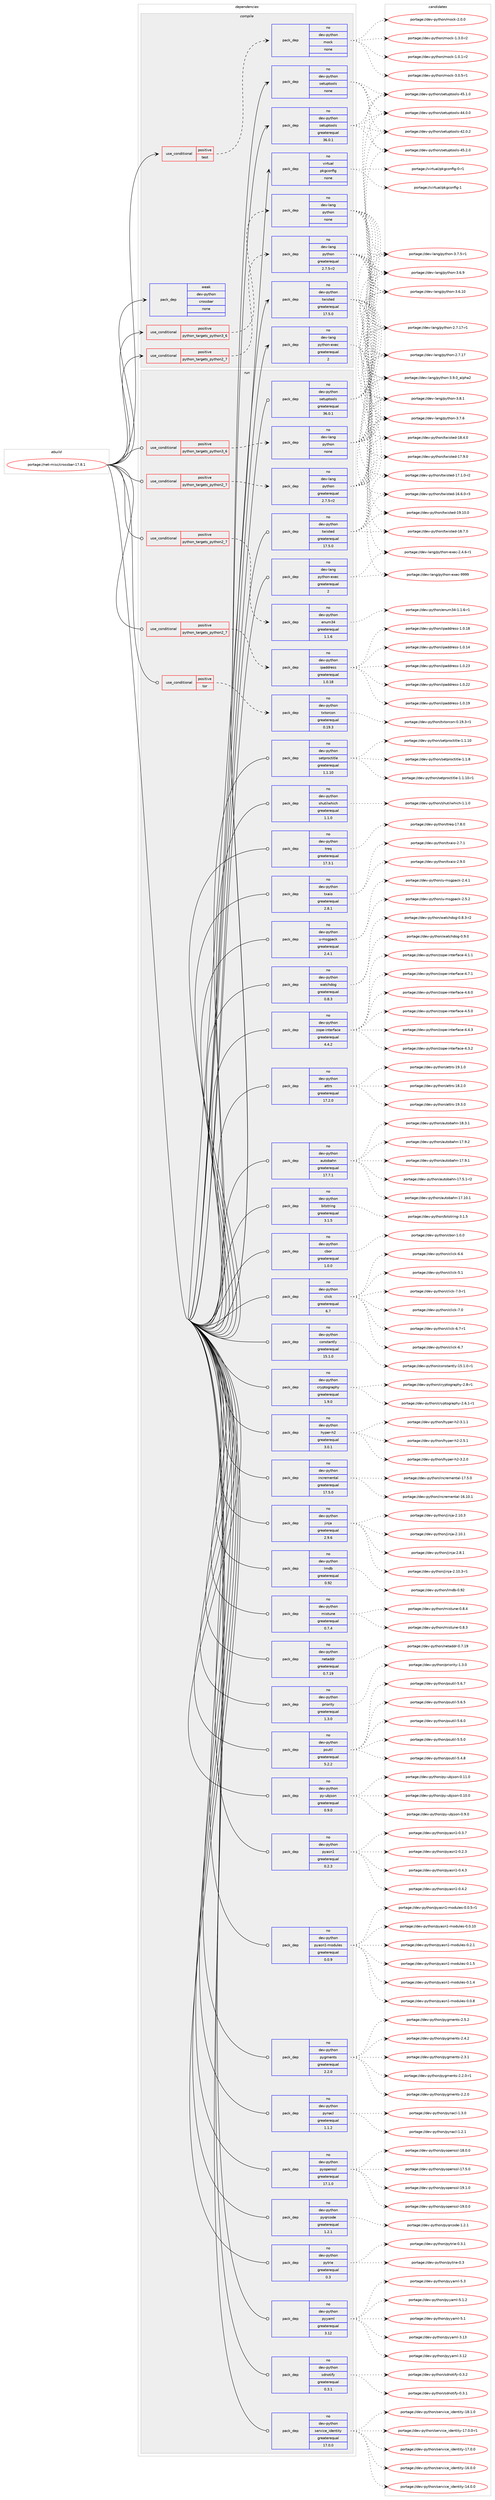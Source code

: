 digraph prolog {

# *************
# Graph options
# *************

newrank=true;
concentrate=true;
compound=true;
graph [rankdir=LR,fontname=Helvetica,fontsize=10,ranksep=1.5];#, ranksep=2.5, nodesep=0.2];
edge  [arrowhead=vee];
node  [fontname=Helvetica,fontsize=10];

# **********
# The ebuild
# **********

subgraph cluster_leftcol {
color=gray;
rank=same;
label=<<i>ebuild</i>>;
id [label="portage://net-misc/crossbar-17.8.1", color=red, width=4, href="../net-misc/crossbar-17.8.1.svg"];
}

# ****************
# The dependencies
# ****************

subgraph cluster_midcol {
color=gray;
label=<<i>dependencies</i>>;
subgraph cluster_compile {
fillcolor="#eeeeee";
style=filled;
label=<<i>compile</i>>;
subgraph cond27410 {
dependency130735 [label=<<TABLE BORDER="0" CELLBORDER="1" CELLSPACING="0" CELLPADDING="4"><TR><TD ROWSPAN="3" CELLPADDING="10">use_conditional</TD></TR><TR><TD>positive</TD></TR><TR><TD>python_targets_python2_7</TD></TR></TABLE>>, shape=none, color=red];
subgraph pack101153 {
dependency130736 [label=<<TABLE BORDER="0" CELLBORDER="1" CELLSPACING="0" CELLPADDING="4" WIDTH="220"><TR><TD ROWSPAN="6" CELLPADDING="30">pack_dep</TD></TR><TR><TD WIDTH="110">no</TD></TR><TR><TD>dev-lang</TD></TR><TR><TD>python</TD></TR><TR><TD>greaterequal</TD></TR><TR><TD>2.7.5-r2</TD></TR></TABLE>>, shape=none, color=blue];
}
dependency130735:e -> dependency130736:w [weight=20,style="dashed",arrowhead="vee"];
}
id:e -> dependency130735:w [weight=20,style="solid",arrowhead="vee"];
subgraph cond27411 {
dependency130737 [label=<<TABLE BORDER="0" CELLBORDER="1" CELLSPACING="0" CELLPADDING="4"><TR><TD ROWSPAN="3" CELLPADDING="10">use_conditional</TD></TR><TR><TD>positive</TD></TR><TR><TD>python_targets_python3_6</TD></TR></TABLE>>, shape=none, color=red];
subgraph pack101154 {
dependency130738 [label=<<TABLE BORDER="0" CELLBORDER="1" CELLSPACING="0" CELLPADDING="4" WIDTH="220"><TR><TD ROWSPAN="6" CELLPADDING="30">pack_dep</TD></TR><TR><TD WIDTH="110">no</TD></TR><TR><TD>dev-lang</TD></TR><TR><TD>python</TD></TR><TR><TD>none</TD></TR><TR><TD></TD></TR></TABLE>>, shape=none, color=blue];
}
dependency130737:e -> dependency130738:w [weight=20,style="dashed",arrowhead="vee"];
}
id:e -> dependency130737:w [weight=20,style="solid",arrowhead="vee"];
subgraph cond27412 {
dependency130739 [label=<<TABLE BORDER="0" CELLBORDER="1" CELLSPACING="0" CELLPADDING="4"><TR><TD ROWSPAN="3" CELLPADDING="10">use_conditional</TD></TR><TR><TD>positive</TD></TR><TR><TD>test</TD></TR></TABLE>>, shape=none, color=red];
subgraph pack101155 {
dependency130740 [label=<<TABLE BORDER="0" CELLBORDER="1" CELLSPACING="0" CELLPADDING="4" WIDTH="220"><TR><TD ROWSPAN="6" CELLPADDING="30">pack_dep</TD></TR><TR><TD WIDTH="110">no</TD></TR><TR><TD>dev-python</TD></TR><TR><TD>mock</TD></TR><TR><TD>none</TD></TR><TR><TD></TD></TR></TABLE>>, shape=none, color=blue];
}
dependency130739:e -> dependency130740:w [weight=20,style="dashed",arrowhead="vee"];
}
id:e -> dependency130739:w [weight=20,style="solid",arrowhead="vee"];
subgraph pack101156 {
dependency130741 [label=<<TABLE BORDER="0" CELLBORDER="1" CELLSPACING="0" CELLPADDING="4" WIDTH="220"><TR><TD ROWSPAN="6" CELLPADDING="30">pack_dep</TD></TR><TR><TD WIDTH="110">no</TD></TR><TR><TD>dev-lang</TD></TR><TR><TD>python-exec</TD></TR><TR><TD>greaterequal</TD></TR><TR><TD>2</TD></TR></TABLE>>, shape=none, color=blue];
}
id:e -> dependency130741:w [weight=20,style="solid",arrowhead="vee"];
subgraph pack101157 {
dependency130742 [label=<<TABLE BORDER="0" CELLBORDER="1" CELLSPACING="0" CELLPADDING="4" WIDTH="220"><TR><TD ROWSPAN="6" CELLPADDING="30">pack_dep</TD></TR><TR><TD WIDTH="110">no</TD></TR><TR><TD>dev-python</TD></TR><TR><TD>setuptools</TD></TR><TR><TD>greaterequal</TD></TR><TR><TD>36.0.1</TD></TR></TABLE>>, shape=none, color=blue];
}
id:e -> dependency130742:w [weight=20,style="solid",arrowhead="vee"];
subgraph pack101158 {
dependency130743 [label=<<TABLE BORDER="0" CELLBORDER="1" CELLSPACING="0" CELLPADDING="4" WIDTH="220"><TR><TD ROWSPAN="6" CELLPADDING="30">pack_dep</TD></TR><TR><TD WIDTH="110">no</TD></TR><TR><TD>dev-python</TD></TR><TR><TD>setuptools</TD></TR><TR><TD>none</TD></TR><TR><TD></TD></TR></TABLE>>, shape=none, color=blue];
}
id:e -> dependency130743:w [weight=20,style="solid",arrowhead="vee"];
subgraph pack101159 {
dependency130744 [label=<<TABLE BORDER="0" CELLBORDER="1" CELLSPACING="0" CELLPADDING="4" WIDTH="220"><TR><TD ROWSPAN="6" CELLPADDING="30">pack_dep</TD></TR><TR><TD WIDTH="110">no</TD></TR><TR><TD>dev-python</TD></TR><TR><TD>twisted</TD></TR><TR><TD>greaterequal</TD></TR><TR><TD>17.5.0</TD></TR></TABLE>>, shape=none, color=blue];
}
id:e -> dependency130744:w [weight=20,style="solid",arrowhead="vee"];
subgraph pack101160 {
dependency130745 [label=<<TABLE BORDER="0" CELLBORDER="1" CELLSPACING="0" CELLPADDING="4" WIDTH="220"><TR><TD ROWSPAN="6" CELLPADDING="30">pack_dep</TD></TR><TR><TD WIDTH="110">no</TD></TR><TR><TD>virtual</TD></TR><TR><TD>pkgconfig</TD></TR><TR><TD>none</TD></TR><TR><TD></TD></TR></TABLE>>, shape=none, color=blue];
}
id:e -> dependency130745:w [weight=20,style="solid",arrowhead="vee"];
subgraph pack101161 {
dependency130746 [label=<<TABLE BORDER="0" CELLBORDER="1" CELLSPACING="0" CELLPADDING="4" WIDTH="220"><TR><TD ROWSPAN="6" CELLPADDING="30">pack_dep</TD></TR><TR><TD WIDTH="110">weak</TD></TR><TR><TD>dev-python</TD></TR><TR><TD>crossbar</TD></TR><TR><TD>none</TD></TR><TR><TD></TD></TR></TABLE>>, shape=none, color=blue];
}
id:e -> dependency130746:w [weight=20,style="solid",arrowhead="vee"];
}
subgraph cluster_compileandrun {
fillcolor="#eeeeee";
style=filled;
label=<<i>compile and run</i>>;
}
subgraph cluster_run {
fillcolor="#eeeeee";
style=filled;
label=<<i>run</i>>;
subgraph cond27413 {
dependency130747 [label=<<TABLE BORDER="0" CELLBORDER="1" CELLSPACING="0" CELLPADDING="4"><TR><TD ROWSPAN="3" CELLPADDING="10">use_conditional</TD></TR><TR><TD>positive</TD></TR><TR><TD>python_targets_python2_7</TD></TR></TABLE>>, shape=none, color=red];
subgraph pack101162 {
dependency130748 [label=<<TABLE BORDER="0" CELLBORDER="1" CELLSPACING="0" CELLPADDING="4" WIDTH="220"><TR><TD ROWSPAN="6" CELLPADDING="30">pack_dep</TD></TR><TR><TD WIDTH="110">no</TD></TR><TR><TD>dev-lang</TD></TR><TR><TD>python</TD></TR><TR><TD>greaterequal</TD></TR><TR><TD>2.7.5-r2</TD></TR></TABLE>>, shape=none, color=blue];
}
dependency130747:e -> dependency130748:w [weight=20,style="dashed",arrowhead="vee"];
}
id:e -> dependency130747:w [weight=20,style="solid",arrowhead="odot"];
subgraph cond27414 {
dependency130749 [label=<<TABLE BORDER="0" CELLBORDER="1" CELLSPACING="0" CELLPADDING="4"><TR><TD ROWSPAN="3" CELLPADDING="10">use_conditional</TD></TR><TR><TD>positive</TD></TR><TR><TD>python_targets_python2_7</TD></TR></TABLE>>, shape=none, color=red];
subgraph pack101163 {
dependency130750 [label=<<TABLE BORDER="0" CELLBORDER="1" CELLSPACING="0" CELLPADDING="4" WIDTH="220"><TR><TD ROWSPAN="6" CELLPADDING="30">pack_dep</TD></TR><TR><TD WIDTH="110">no</TD></TR><TR><TD>dev-python</TD></TR><TR><TD>enum34</TD></TR><TR><TD>greaterequal</TD></TR><TR><TD>1.1.6</TD></TR></TABLE>>, shape=none, color=blue];
}
dependency130749:e -> dependency130750:w [weight=20,style="dashed",arrowhead="vee"];
}
id:e -> dependency130749:w [weight=20,style="solid",arrowhead="odot"];
subgraph cond27415 {
dependency130751 [label=<<TABLE BORDER="0" CELLBORDER="1" CELLSPACING="0" CELLPADDING="4"><TR><TD ROWSPAN="3" CELLPADDING="10">use_conditional</TD></TR><TR><TD>positive</TD></TR><TR><TD>python_targets_python2_7</TD></TR></TABLE>>, shape=none, color=red];
subgraph pack101164 {
dependency130752 [label=<<TABLE BORDER="0" CELLBORDER="1" CELLSPACING="0" CELLPADDING="4" WIDTH="220"><TR><TD ROWSPAN="6" CELLPADDING="30">pack_dep</TD></TR><TR><TD WIDTH="110">no</TD></TR><TR><TD>dev-python</TD></TR><TR><TD>ipaddress</TD></TR><TR><TD>greaterequal</TD></TR><TR><TD>1.0.18</TD></TR></TABLE>>, shape=none, color=blue];
}
dependency130751:e -> dependency130752:w [weight=20,style="dashed",arrowhead="vee"];
}
id:e -> dependency130751:w [weight=20,style="solid",arrowhead="odot"];
subgraph cond27416 {
dependency130753 [label=<<TABLE BORDER="0" CELLBORDER="1" CELLSPACING="0" CELLPADDING="4"><TR><TD ROWSPAN="3" CELLPADDING="10">use_conditional</TD></TR><TR><TD>positive</TD></TR><TR><TD>python_targets_python3_6</TD></TR></TABLE>>, shape=none, color=red];
subgraph pack101165 {
dependency130754 [label=<<TABLE BORDER="0" CELLBORDER="1" CELLSPACING="0" CELLPADDING="4" WIDTH="220"><TR><TD ROWSPAN="6" CELLPADDING="30">pack_dep</TD></TR><TR><TD WIDTH="110">no</TD></TR><TR><TD>dev-lang</TD></TR><TR><TD>python</TD></TR><TR><TD>none</TD></TR><TR><TD></TD></TR></TABLE>>, shape=none, color=blue];
}
dependency130753:e -> dependency130754:w [weight=20,style="dashed",arrowhead="vee"];
}
id:e -> dependency130753:w [weight=20,style="solid",arrowhead="odot"];
subgraph cond27417 {
dependency130755 [label=<<TABLE BORDER="0" CELLBORDER="1" CELLSPACING="0" CELLPADDING="4"><TR><TD ROWSPAN="3" CELLPADDING="10">use_conditional</TD></TR><TR><TD>positive</TD></TR><TR><TD>tor</TD></TR></TABLE>>, shape=none, color=red];
subgraph pack101166 {
dependency130756 [label=<<TABLE BORDER="0" CELLBORDER="1" CELLSPACING="0" CELLPADDING="4" WIDTH="220"><TR><TD ROWSPAN="6" CELLPADDING="30">pack_dep</TD></TR><TR><TD WIDTH="110">no</TD></TR><TR><TD>dev-python</TD></TR><TR><TD>txtorcon</TD></TR><TR><TD>greaterequal</TD></TR><TR><TD>0.19.3</TD></TR></TABLE>>, shape=none, color=blue];
}
dependency130755:e -> dependency130756:w [weight=20,style="dashed",arrowhead="vee"];
}
id:e -> dependency130755:w [weight=20,style="solid",arrowhead="odot"];
subgraph pack101167 {
dependency130757 [label=<<TABLE BORDER="0" CELLBORDER="1" CELLSPACING="0" CELLPADDING="4" WIDTH="220"><TR><TD ROWSPAN="6" CELLPADDING="30">pack_dep</TD></TR><TR><TD WIDTH="110">no</TD></TR><TR><TD>dev-lang</TD></TR><TR><TD>python-exec</TD></TR><TR><TD>greaterequal</TD></TR><TR><TD>2</TD></TR></TABLE>>, shape=none, color=blue];
}
id:e -> dependency130757:w [weight=20,style="solid",arrowhead="odot"];
subgraph pack101168 {
dependency130758 [label=<<TABLE BORDER="0" CELLBORDER="1" CELLSPACING="0" CELLPADDING="4" WIDTH="220"><TR><TD ROWSPAN="6" CELLPADDING="30">pack_dep</TD></TR><TR><TD WIDTH="110">no</TD></TR><TR><TD>dev-python</TD></TR><TR><TD>attrs</TD></TR><TR><TD>greaterequal</TD></TR><TR><TD>17.2.0</TD></TR></TABLE>>, shape=none, color=blue];
}
id:e -> dependency130758:w [weight=20,style="solid",arrowhead="odot"];
subgraph pack101169 {
dependency130759 [label=<<TABLE BORDER="0" CELLBORDER="1" CELLSPACING="0" CELLPADDING="4" WIDTH="220"><TR><TD ROWSPAN="6" CELLPADDING="30">pack_dep</TD></TR><TR><TD WIDTH="110">no</TD></TR><TR><TD>dev-python</TD></TR><TR><TD>autobahn</TD></TR><TR><TD>greaterequal</TD></TR><TR><TD>17.7.1</TD></TR></TABLE>>, shape=none, color=blue];
}
id:e -> dependency130759:w [weight=20,style="solid",arrowhead="odot"];
subgraph pack101170 {
dependency130760 [label=<<TABLE BORDER="0" CELLBORDER="1" CELLSPACING="0" CELLPADDING="4" WIDTH="220"><TR><TD ROWSPAN="6" CELLPADDING="30">pack_dep</TD></TR><TR><TD WIDTH="110">no</TD></TR><TR><TD>dev-python</TD></TR><TR><TD>bitstring</TD></TR><TR><TD>greaterequal</TD></TR><TR><TD>3.1.5</TD></TR></TABLE>>, shape=none, color=blue];
}
id:e -> dependency130760:w [weight=20,style="solid",arrowhead="odot"];
subgraph pack101171 {
dependency130761 [label=<<TABLE BORDER="0" CELLBORDER="1" CELLSPACING="0" CELLPADDING="4" WIDTH="220"><TR><TD ROWSPAN="6" CELLPADDING="30">pack_dep</TD></TR><TR><TD WIDTH="110">no</TD></TR><TR><TD>dev-python</TD></TR><TR><TD>cbor</TD></TR><TR><TD>greaterequal</TD></TR><TR><TD>1.0.0</TD></TR></TABLE>>, shape=none, color=blue];
}
id:e -> dependency130761:w [weight=20,style="solid",arrowhead="odot"];
subgraph pack101172 {
dependency130762 [label=<<TABLE BORDER="0" CELLBORDER="1" CELLSPACING="0" CELLPADDING="4" WIDTH="220"><TR><TD ROWSPAN="6" CELLPADDING="30">pack_dep</TD></TR><TR><TD WIDTH="110">no</TD></TR><TR><TD>dev-python</TD></TR><TR><TD>click</TD></TR><TR><TD>greaterequal</TD></TR><TR><TD>6.7</TD></TR></TABLE>>, shape=none, color=blue];
}
id:e -> dependency130762:w [weight=20,style="solid",arrowhead="odot"];
subgraph pack101173 {
dependency130763 [label=<<TABLE BORDER="0" CELLBORDER="1" CELLSPACING="0" CELLPADDING="4" WIDTH="220"><TR><TD ROWSPAN="6" CELLPADDING="30">pack_dep</TD></TR><TR><TD WIDTH="110">no</TD></TR><TR><TD>dev-python</TD></TR><TR><TD>constantly</TD></TR><TR><TD>greaterequal</TD></TR><TR><TD>15.1.0</TD></TR></TABLE>>, shape=none, color=blue];
}
id:e -> dependency130763:w [weight=20,style="solid",arrowhead="odot"];
subgraph pack101174 {
dependency130764 [label=<<TABLE BORDER="0" CELLBORDER="1" CELLSPACING="0" CELLPADDING="4" WIDTH="220"><TR><TD ROWSPAN="6" CELLPADDING="30">pack_dep</TD></TR><TR><TD WIDTH="110">no</TD></TR><TR><TD>dev-python</TD></TR><TR><TD>cryptography</TD></TR><TR><TD>greaterequal</TD></TR><TR><TD>1.9.0</TD></TR></TABLE>>, shape=none, color=blue];
}
id:e -> dependency130764:w [weight=20,style="solid",arrowhead="odot"];
subgraph pack101175 {
dependency130765 [label=<<TABLE BORDER="0" CELLBORDER="1" CELLSPACING="0" CELLPADDING="4" WIDTH="220"><TR><TD ROWSPAN="6" CELLPADDING="30">pack_dep</TD></TR><TR><TD WIDTH="110">no</TD></TR><TR><TD>dev-python</TD></TR><TR><TD>hyper-h2</TD></TR><TR><TD>greaterequal</TD></TR><TR><TD>3.0.1</TD></TR></TABLE>>, shape=none, color=blue];
}
id:e -> dependency130765:w [weight=20,style="solid",arrowhead="odot"];
subgraph pack101176 {
dependency130766 [label=<<TABLE BORDER="0" CELLBORDER="1" CELLSPACING="0" CELLPADDING="4" WIDTH="220"><TR><TD ROWSPAN="6" CELLPADDING="30">pack_dep</TD></TR><TR><TD WIDTH="110">no</TD></TR><TR><TD>dev-python</TD></TR><TR><TD>incremental</TD></TR><TR><TD>greaterequal</TD></TR><TR><TD>17.5.0</TD></TR></TABLE>>, shape=none, color=blue];
}
id:e -> dependency130766:w [weight=20,style="solid",arrowhead="odot"];
subgraph pack101177 {
dependency130767 [label=<<TABLE BORDER="0" CELLBORDER="1" CELLSPACING="0" CELLPADDING="4" WIDTH="220"><TR><TD ROWSPAN="6" CELLPADDING="30">pack_dep</TD></TR><TR><TD WIDTH="110">no</TD></TR><TR><TD>dev-python</TD></TR><TR><TD>jinja</TD></TR><TR><TD>greaterequal</TD></TR><TR><TD>2.9.6</TD></TR></TABLE>>, shape=none, color=blue];
}
id:e -> dependency130767:w [weight=20,style="solid",arrowhead="odot"];
subgraph pack101178 {
dependency130768 [label=<<TABLE BORDER="0" CELLBORDER="1" CELLSPACING="0" CELLPADDING="4" WIDTH="220"><TR><TD ROWSPAN="6" CELLPADDING="30">pack_dep</TD></TR><TR><TD WIDTH="110">no</TD></TR><TR><TD>dev-python</TD></TR><TR><TD>lmdb</TD></TR><TR><TD>greaterequal</TD></TR><TR><TD>0.92</TD></TR></TABLE>>, shape=none, color=blue];
}
id:e -> dependency130768:w [weight=20,style="solid",arrowhead="odot"];
subgraph pack101179 {
dependency130769 [label=<<TABLE BORDER="0" CELLBORDER="1" CELLSPACING="0" CELLPADDING="4" WIDTH="220"><TR><TD ROWSPAN="6" CELLPADDING="30">pack_dep</TD></TR><TR><TD WIDTH="110">no</TD></TR><TR><TD>dev-python</TD></TR><TR><TD>mistune</TD></TR><TR><TD>greaterequal</TD></TR><TR><TD>0.7.4</TD></TR></TABLE>>, shape=none, color=blue];
}
id:e -> dependency130769:w [weight=20,style="solid",arrowhead="odot"];
subgraph pack101180 {
dependency130770 [label=<<TABLE BORDER="0" CELLBORDER="1" CELLSPACING="0" CELLPADDING="4" WIDTH="220"><TR><TD ROWSPAN="6" CELLPADDING="30">pack_dep</TD></TR><TR><TD WIDTH="110">no</TD></TR><TR><TD>dev-python</TD></TR><TR><TD>netaddr</TD></TR><TR><TD>greaterequal</TD></TR><TR><TD>0.7.19</TD></TR></TABLE>>, shape=none, color=blue];
}
id:e -> dependency130770:w [weight=20,style="solid",arrowhead="odot"];
subgraph pack101181 {
dependency130771 [label=<<TABLE BORDER="0" CELLBORDER="1" CELLSPACING="0" CELLPADDING="4" WIDTH="220"><TR><TD ROWSPAN="6" CELLPADDING="30">pack_dep</TD></TR><TR><TD WIDTH="110">no</TD></TR><TR><TD>dev-python</TD></TR><TR><TD>priority</TD></TR><TR><TD>greaterequal</TD></TR><TR><TD>1.3.0</TD></TR></TABLE>>, shape=none, color=blue];
}
id:e -> dependency130771:w [weight=20,style="solid",arrowhead="odot"];
subgraph pack101182 {
dependency130772 [label=<<TABLE BORDER="0" CELLBORDER="1" CELLSPACING="0" CELLPADDING="4" WIDTH="220"><TR><TD ROWSPAN="6" CELLPADDING="30">pack_dep</TD></TR><TR><TD WIDTH="110">no</TD></TR><TR><TD>dev-python</TD></TR><TR><TD>psutil</TD></TR><TR><TD>greaterequal</TD></TR><TR><TD>5.2.2</TD></TR></TABLE>>, shape=none, color=blue];
}
id:e -> dependency130772:w [weight=20,style="solid",arrowhead="odot"];
subgraph pack101183 {
dependency130773 [label=<<TABLE BORDER="0" CELLBORDER="1" CELLSPACING="0" CELLPADDING="4" WIDTH="220"><TR><TD ROWSPAN="6" CELLPADDING="30">pack_dep</TD></TR><TR><TD WIDTH="110">no</TD></TR><TR><TD>dev-python</TD></TR><TR><TD>py-ubjson</TD></TR><TR><TD>greaterequal</TD></TR><TR><TD>0.9.0</TD></TR></TABLE>>, shape=none, color=blue];
}
id:e -> dependency130773:w [weight=20,style="solid",arrowhead="odot"];
subgraph pack101184 {
dependency130774 [label=<<TABLE BORDER="0" CELLBORDER="1" CELLSPACING="0" CELLPADDING="4" WIDTH="220"><TR><TD ROWSPAN="6" CELLPADDING="30">pack_dep</TD></TR><TR><TD WIDTH="110">no</TD></TR><TR><TD>dev-python</TD></TR><TR><TD>pyasn1</TD></TR><TR><TD>greaterequal</TD></TR><TR><TD>0.2.3</TD></TR></TABLE>>, shape=none, color=blue];
}
id:e -> dependency130774:w [weight=20,style="solid",arrowhead="odot"];
subgraph pack101185 {
dependency130775 [label=<<TABLE BORDER="0" CELLBORDER="1" CELLSPACING="0" CELLPADDING="4" WIDTH="220"><TR><TD ROWSPAN="6" CELLPADDING="30">pack_dep</TD></TR><TR><TD WIDTH="110">no</TD></TR><TR><TD>dev-python</TD></TR><TR><TD>pyasn1-modules</TD></TR><TR><TD>greaterequal</TD></TR><TR><TD>0.0.9</TD></TR></TABLE>>, shape=none, color=blue];
}
id:e -> dependency130775:w [weight=20,style="solid",arrowhead="odot"];
subgraph pack101186 {
dependency130776 [label=<<TABLE BORDER="0" CELLBORDER="1" CELLSPACING="0" CELLPADDING="4" WIDTH="220"><TR><TD ROWSPAN="6" CELLPADDING="30">pack_dep</TD></TR><TR><TD WIDTH="110">no</TD></TR><TR><TD>dev-python</TD></TR><TR><TD>pygments</TD></TR><TR><TD>greaterequal</TD></TR><TR><TD>2.2.0</TD></TR></TABLE>>, shape=none, color=blue];
}
id:e -> dependency130776:w [weight=20,style="solid",arrowhead="odot"];
subgraph pack101187 {
dependency130777 [label=<<TABLE BORDER="0" CELLBORDER="1" CELLSPACING="0" CELLPADDING="4" WIDTH="220"><TR><TD ROWSPAN="6" CELLPADDING="30">pack_dep</TD></TR><TR><TD WIDTH="110">no</TD></TR><TR><TD>dev-python</TD></TR><TR><TD>pynacl</TD></TR><TR><TD>greaterequal</TD></TR><TR><TD>1.1.2</TD></TR></TABLE>>, shape=none, color=blue];
}
id:e -> dependency130777:w [weight=20,style="solid",arrowhead="odot"];
subgraph pack101188 {
dependency130778 [label=<<TABLE BORDER="0" CELLBORDER="1" CELLSPACING="0" CELLPADDING="4" WIDTH="220"><TR><TD ROWSPAN="6" CELLPADDING="30">pack_dep</TD></TR><TR><TD WIDTH="110">no</TD></TR><TR><TD>dev-python</TD></TR><TR><TD>pyopenssl</TD></TR><TR><TD>greaterequal</TD></TR><TR><TD>17.1.0</TD></TR></TABLE>>, shape=none, color=blue];
}
id:e -> dependency130778:w [weight=20,style="solid",arrowhead="odot"];
subgraph pack101189 {
dependency130779 [label=<<TABLE BORDER="0" CELLBORDER="1" CELLSPACING="0" CELLPADDING="4" WIDTH="220"><TR><TD ROWSPAN="6" CELLPADDING="30">pack_dep</TD></TR><TR><TD WIDTH="110">no</TD></TR><TR><TD>dev-python</TD></TR><TR><TD>pyqrcode</TD></TR><TR><TD>greaterequal</TD></TR><TR><TD>1.2.1</TD></TR></TABLE>>, shape=none, color=blue];
}
id:e -> dependency130779:w [weight=20,style="solid",arrowhead="odot"];
subgraph pack101190 {
dependency130780 [label=<<TABLE BORDER="0" CELLBORDER="1" CELLSPACING="0" CELLPADDING="4" WIDTH="220"><TR><TD ROWSPAN="6" CELLPADDING="30">pack_dep</TD></TR><TR><TD WIDTH="110">no</TD></TR><TR><TD>dev-python</TD></TR><TR><TD>pytrie</TD></TR><TR><TD>greaterequal</TD></TR><TR><TD>0.3</TD></TR></TABLE>>, shape=none, color=blue];
}
id:e -> dependency130780:w [weight=20,style="solid",arrowhead="odot"];
subgraph pack101191 {
dependency130781 [label=<<TABLE BORDER="0" CELLBORDER="1" CELLSPACING="0" CELLPADDING="4" WIDTH="220"><TR><TD ROWSPAN="6" CELLPADDING="30">pack_dep</TD></TR><TR><TD WIDTH="110">no</TD></TR><TR><TD>dev-python</TD></TR><TR><TD>pyyaml</TD></TR><TR><TD>greaterequal</TD></TR><TR><TD>3.12</TD></TR></TABLE>>, shape=none, color=blue];
}
id:e -> dependency130781:w [weight=20,style="solid",arrowhead="odot"];
subgraph pack101192 {
dependency130782 [label=<<TABLE BORDER="0" CELLBORDER="1" CELLSPACING="0" CELLPADDING="4" WIDTH="220"><TR><TD ROWSPAN="6" CELLPADDING="30">pack_dep</TD></TR><TR><TD WIDTH="110">no</TD></TR><TR><TD>dev-python</TD></TR><TR><TD>sdnotify</TD></TR><TR><TD>greaterequal</TD></TR><TR><TD>0.3.1</TD></TR></TABLE>>, shape=none, color=blue];
}
id:e -> dependency130782:w [weight=20,style="solid",arrowhead="odot"];
subgraph pack101193 {
dependency130783 [label=<<TABLE BORDER="0" CELLBORDER="1" CELLSPACING="0" CELLPADDING="4" WIDTH="220"><TR><TD ROWSPAN="6" CELLPADDING="30">pack_dep</TD></TR><TR><TD WIDTH="110">no</TD></TR><TR><TD>dev-python</TD></TR><TR><TD>service_identity</TD></TR><TR><TD>greaterequal</TD></TR><TR><TD>17.0.0</TD></TR></TABLE>>, shape=none, color=blue];
}
id:e -> dependency130783:w [weight=20,style="solid",arrowhead="odot"];
subgraph pack101194 {
dependency130784 [label=<<TABLE BORDER="0" CELLBORDER="1" CELLSPACING="0" CELLPADDING="4" WIDTH="220"><TR><TD ROWSPAN="6" CELLPADDING="30">pack_dep</TD></TR><TR><TD WIDTH="110">no</TD></TR><TR><TD>dev-python</TD></TR><TR><TD>setproctitle</TD></TR><TR><TD>greaterequal</TD></TR><TR><TD>1.1.10</TD></TR></TABLE>>, shape=none, color=blue];
}
id:e -> dependency130784:w [weight=20,style="solid",arrowhead="odot"];
subgraph pack101195 {
dependency130785 [label=<<TABLE BORDER="0" CELLBORDER="1" CELLSPACING="0" CELLPADDING="4" WIDTH="220"><TR><TD ROWSPAN="6" CELLPADDING="30">pack_dep</TD></TR><TR><TD WIDTH="110">no</TD></TR><TR><TD>dev-python</TD></TR><TR><TD>setuptools</TD></TR><TR><TD>greaterequal</TD></TR><TR><TD>36.0.1</TD></TR></TABLE>>, shape=none, color=blue];
}
id:e -> dependency130785:w [weight=20,style="solid",arrowhead="odot"];
subgraph pack101196 {
dependency130786 [label=<<TABLE BORDER="0" CELLBORDER="1" CELLSPACING="0" CELLPADDING="4" WIDTH="220"><TR><TD ROWSPAN="6" CELLPADDING="30">pack_dep</TD></TR><TR><TD WIDTH="110">no</TD></TR><TR><TD>dev-python</TD></TR><TR><TD>shutilwhich</TD></TR><TR><TD>greaterequal</TD></TR><TR><TD>1.1.0</TD></TR></TABLE>>, shape=none, color=blue];
}
id:e -> dependency130786:w [weight=20,style="solid",arrowhead="odot"];
subgraph pack101197 {
dependency130787 [label=<<TABLE BORDER="0" CELLBORDER="1" CELLSPACING="0" CELLPADDING="4" WIDTH="220"><TR><TD ROWSPAN="6" CELLPADDING="30">pack_dep</TD></TR><TR><TD WIDTH="110">no</TD></TR><TR><TD>dev-python</TD></TR><TR><TD>treq</TD></TR><TR><TD>greaterequal</TD></TR><TR><TD>17.3.1</TD></TR></TABLE>>, shape=none, color=blue];
}
id:e -> dependency130787:w [weight=20,style="solid",arrowhead="odot"];
subgraph pack101198 {
dependency130788 [label=<<TABLE BORDER="0" CELLBORDER="1" CELLSPACING="0" CELLPADDING="4" WIDTH="220"><TR><TD ROWSPAN="6" CELLPADDING="30">pack_dep</TD></TR><TR><TD WIDTH="110">no</TD></TR><TR><TD>dev-python</TD></TR><TR><TD>twisted</TD></TR><TR><TD>greaterequal</TD></TR><TR><TD>17.5.0</TD></TR></TABLE>>, shape=none, color=blue];
}
id:e -> dependency130788:w [weight=20,style="solid",arrowhead="odot"];
subgraph pack101199 {
dependency130789 [label=<<TABLE BORDER="0" CELLBORDER="1" CELLSPACING="0" CELLPADDING="4" WIDTH="220"><TR><TD ROWSPAN="6" CELLPADDING="30">pack_dep</TD></TR><TR><TD WIDTH="110">no</TD></TR><TR><TD>dev-python</TD></TR><TR><TD>txaio</TD></TR><TR><TD>greaterequal</TD></TR><TR><TD>2.8.1</TD></TR></TABLE>>, shape=none, color=blue];
}
id:e -> dependency130789:w [weight=20,style="solid",arrowhead="odot"];
subgraph pack101200 {
dependency130790 [label=<<TABLE BORDER="0" CELLBORDER="1" CELLSPACING="0" CELLPADDING="4" WIDTH="220"><TR><TD ROWSPAN="6" CELLPADDING="30">pack_dep</TD></TR><TR><TD WIDTH="110">no</TD></TR><TR><TD>dev-python</TD></TR><TR><TD>u-msgpack</TD></TR><TR><TD>greaterequal</TD></TR><TR><TD>2.4.1</TD></TR></TABLE>>, shape=none, color=blue];
}
id:e -> dependency130790:w [weight=20,style="solid",arrowhead="odot"];
subgraph pack101201 {
dependency130791 [label=<<TABLE BORDER="0" CELLBORDER="1" CELLSPACING="0" CELLPADDING="4" WIDTH="220"><TR><TD ROWSPAN="6" CELLPADDING="30">pack_dep</TD></TR><TR><TD WIDTH="110">no</TD></TR><TR><TD>dev-python</TD></TR><TR><TD>watchdog</TD></TR><TR><TD>greaterequal</TD></TR><TR><TD>0.8.3</TD></TR></TABLE>>, shape=none, color=blue];
}
id:e -> dependency130791:w [weight=20,style="solid",arrowhead="odot"];
subgraph pack101202 {
dependency130792 [label=<<TABLE BORDER="0" CELLBORDER="1" CELLSPACING="0" CELLPADDING="4" WIDTH="220"><TR><TD ROWSPAN="6" CELLPADDING="30">pack_dep</TD></TR><TR><TD WIDTH="110">no</TD></TR><TR><TD>dev-python</TD></TR><TR><TD>zope-interface</TD></TR><TR><TD>greaterequal</TD></TR><TR><TD>4.4.2</TD></TR></TABLE>>, shape=none, color=blue];
}
id:e -> dependency130792:w [weight=20,style="solid",arrowhead="odot"];
}
}

# **************
# The candidates
# **************

subgraph cluster_choices {
rank=same;
color=gray;
label=<<i>candidates</i>>;

subgraph choice101153 {
color=black;
nodesep=1;
choice10010111845108971101034711212111610411111045514657464895971081121049750 [label="portage://dev-lang/python-3.9.0_alpha2", color=red, width=4,href="../dev-lang/python-3.9.0_alpha2.svg"];
choice100101118451089711010347112121116104111110455146564649 [label="portage://dev-lang/python-3.8.1", color=red, width=4,href="../dev-lang/python-3.8.1.svg"];
choice100101118451089711010347112121116104111110455146554654 [label="portage://dev-lang/python-3.7.6", color=red, width=4,href="../dev-lang/python-3.7.6.svg"];
choice1001011184510897110103471121211161041111104551465546534511449 [label="portage://dev-lang/python-3.7.5-r1", color=red, width=4,href="../dev-lang/python-3.7.5-r1.svg"];
choice100101118451089711010347112121116104111110455146544657 [label="portage://dev-lang/python-3.6.9", color=red, width=4,href="../dev-lang/python-3.6.9.svg"];
choice10010111845108971101034711212111610411111045514654464948 [label="portage://dev-lang/python-3.6.10", color=red, width=4,href="../dev-lang/python-3.6.10.svg"];
choice100101118451089711010347112121116104111110455046554649554511449 [label="portage://dev-lang/python-2.7.17-r1", color=red, width=4,href="../dev-lang/python-2.7.17-r1.svg"];
choice10010111845108971101034711212111610411111045504655464955 [label="portage://dev-lang/python-2.7.17", color=red, width=4,href="../dev-lang/python-2.7.17.svg"];
dependency130736:e -> choice10010111845108971101034711212111610411111045514657464895971081121049750:w [style=dotted,weight="100"];
dependency130736:e -> choice100101118451089711010347112121116104111110455146564649:w [style=dotted,weight="100"];
dependency130736:e -> choice100101118451089711010347112121116104111110455146554654:w [style=dotted,weight="100"];
dependency130736:e -> choice1001011184510897110103471121211161041111104551465546534511449:w [style=dotted,weight="100"];
dependency130736:e -> choice100101118451089711010347112121116104111110455146544657:w [style=dotted,weight="100"];
dependency130736:e -> choice10010111845108971101034711212111610411111045514654464948:w [style=dotted,weight="100"];
dependency130736:e -> choice100101118451089711010347112121116104111110455046554649554511449:w [style=dotted,weight="100"];
dependency130736:e -> choice10010111845108971101034711212111610411111045504655464955:w [style=dotted,weight="100"];
}
subgraph choice101154 {
color=black;
nodesep=1;
choice10010111845108971101034711212111610411111045514657464895971081121049750 [label="portage://dev-lang/python-3.9.0_alpha2", color=red, width=4,href="../dev-lang/python-3.9.0_alpha2.svg"];
choice100101118451089711010347112121116104111110455146564649 [label="portage://dev-lang/python-3.8.1", color=red, width=4,href="../dev-lang/python-3.8.1.svg"];
choice100101118451089711010347112121116104111110455146554654 [label="portage://dev-lang/python-3.7.6", color=red, width=4,href="../dev-lang/python-3.7.6.svg"];
choice1001011184510897110103471121211161041111104551465546534511449 [label="portage://dev-lang/python-3.7.5-r1", color=red, width=4,href="../dev-lang/python-3.7.5-r1.svg"];
choice100101118451089711010347112121116104111110455146544657 [label="portage://dev-lang/python-3.6.9", color=red, width=4,href="../dev-lang/python-3.6.9.svg"];
choice10010111845108971101034711212111610411111045514654464948 [label="portage://dev-lang/python-3.6.10", color=red, width=4,href="../dev-lang/python-3.6.10.svg"];
choice100101118451089711010347112121116104111110455046554649554511449 [label="portage://dev-lang/python-2.7.17-r1", color=red, width=4,href="../dev-lang/python-2.7.17-r1.svg"];
choice10010111845108971101034711212111610411111045504655464955 [label="portage://dev-lang/python-2.7.17", color=red, width=4,href="../dev-lang/python-2.7.17.svg"];
dependency130738:e -> choice10010111845108971101034711212111610411111045514657464895971081121049750:w [style=dotted,weight="100"];
dependency130738:e -> choice100101118451089711010347112121116104111110455146564649:w [style=dotted,weight="100"];
dependency130738:e -> choice100101118451089711010347112121116104111110455146554654:w [style=dotted,weight="100"];
dependency130738:e -> choice1001011184510897110103471121211161041111104551465546534511449:w [style=dotted,weight="100"];
dependency130738:e -> choice100101118451089711010347112121116104111110455146544657:w [style=dotted,weight="100"];
dependency130738:e -> choice10010111845108971101034711212111610411111045514654464948:w [style=dotted,weight="100"];
dependency130738:e -> choice100101118451089711010347112121116104111110455046554649554511449:w [style=dotted,weight="100"];
dependency130738:e -> choice10010111845108971101034711212111610411111045504655464955:w [style=dotted,weight="100"];
}
subgraph choice101155 {
color=black;
nodesep=1;
choice1001011184511212111610411111047109111991074551464846534511449 [label="portage://dev-python/mock-3.0.5-r1", color=red, width=4,href="../dev-python/mock-3.0.5-r1.svg"];
choice100101118451121211161041111104710911199107455046484648 [label="portage://dev-python/mock-2.0.0", color=red, width=4,href="../dev-python/mock-2.0.0.svg"];
choice1001011184511212111610411111047109111991074549465146484511450 [label="portage://dev-python/mock-1.3.0-r2", color=red, width=4,href="../dev-python/mock-1.3.0-r2.svg"];
choice1001011184511212111610411111047109111991074549464846494511450 [label="portage://dev-python/mock-1.0.1-r2", color=red, width=4,href="../dev-python/mock-1.0.1-r2.svg"];
dependency130740:e -> choice1001011184511212111610411111047109111991074551464846534511449:w [style=dotted,weight="100"];
dependency130740:e -> choice100101118451121211161041111104710911199107455046484648:w [style=dotted,weight="100"];
dependency130740:e -> choice1001011184511212111610411111047109111991074549465146484511450:w [style=dotted,weight="100"];
dependency130740:e -> choice1001011184511212111610411111047109111991074549464846494511450:w [style=dotted,weight="100"];
}
subgraph choice101156 {
color=black;
nodesep=1;
choice10010111845108971101034711212111610411111045101120101994557575757 [label="portage://dev-lang/python-exec-9999", color=red, width=4,href="../dev-lang/python-exec-9999.svg"];
choice10010111845108971101034711212111610411111045101120101994550465246544511449 [label="portage://dev-lang/python-exec-2.4.6-r1", color=red, width=4,href="../dev-lang/python-exec-2.4.6-r1.svg"];
dependency130741:e -> choice10010111845108971101034711212111610411111045101120101994557575757:w [style=dotted,weight="100"];
dependency130741:e -> choice10010111845108971101034711212111610411111045101120101994550465246544511449:w [style=dotted,weight="100"];
}
subgraph choice101157 {
color=black;
nodesep=1;
choice100101118451121211161041111104711510111611711211611111110811545525346504648 [label="portage://dev-python/setuptools-45.2.0", color=red, width=4,href="../dev-python/setuptools-45.2.0.svg"];
choice100101118451121211161041111104711510111611711211611111110811545525346494648 [label="portage://dev-python/setuptools-45.1.0", color=red, width=4,href="../dev-python/setuptools-45.1.0.svg"];
choice100101118451121211161041111104711510111611711211611111110811545525246484648 [label="portage://dev-python/setuptools-44.0.0", color=red, width=4,href="../dev-python/setuptools-44.0.0.svg"];
choice100101118451121211161041111104711510111611711211611111110811545525046484650 [label="portage://dev-python/setuptools-42.0.2", color=red, width=4,href="../dev-python/setuptools-42.0.2.svg"];
dependency130742:e -> choice100101118451121211161041111104711510111611711211611111110811545525346504648:w [style=dotted,weight="100"];
dependency130742:e -> choice100101118451121211161041111104711510111611711211611111110811545525346494648:w [style=dotted,weight="100"];
dependency130742:e -> choice100101118451121211161041111104711510111611711211611111110811545525246484648:w [style=dotted,weight="100"];
dependency130742:e -> choice100101118451121211161041111104711510111611711211611111110811545525046484650:w [style=dotted,weight="100"];
}
subgraph choice101158 {
color=black;
nodesep=1;
choice100101118451121211161041111104711510111611711211611111110811545525346504648 [label="portage://dev-python/setuptools-45.2.0", color=red, width=4,href="../dev-python/setuptools-45.2.0.svg"];
choice100101118451121211161041111104711510111611711211611111110811545525346494648 [label="portage://dev-python/setuptools-45.1.0", color=red, width=4,href="../dev-python/setuptools-45.1.0.svg"];
choice100101118451121211161041111104711510111611711211611111110811545525246484648 [label="portage://dev-python/setuptools-44.0.0", color=red, width=4,href="../dev-python/setuptools-44.0.0.svg"];
choice100101118451121211161041111104711510111611711211611111110811545525046484650 [label="portage://dev-python/setuptools-42.0.2", color=red, width=4,href="../dev-python/setuptools-42.0.2.svg"];
dependency130743:e -> choice100101118451121211161041111104711510111611711211611111110811545525346504648:w [style=dotted,weight="100"];
dependency130743:e -> choice100101118451121211161041111104711510111611711211611111110811545525346494648:w [style=dotted,weight="100"];
dependency130743:e -> choice100101118451121211161041111104711510111611711211611111110811545525246484648:w [style=dotted,weight="100"];
dependency130743:e -> choice100101118451121211161041111104711510111611711211611111110811545525046484650:w [style=dotted,weight="100"];
}
subgraph choice101159 {
color=black;
nodesep=1;
choice10010111845112121116104111110471161191051151161011004549574649484648 [label="portage://dev-python/twisted-19.10.0", color=red, width=4,href="../dev-python/twisted-19.10.0.svg"];
choice100101118451121211161041111104711611910511511610110045495646554648 [label="portage://dev-python/twisted-18.7.0", color=red, width=4,href="../dev-python/twisted-18.7.0.svg"];
choice100101118451121211161041111104711611910511511610110045495646524648 [label="portage://dev-python/twisted-18.4.0", color=red, width=4,href="../dev-python/twisted-18.4.0.svg"];
choice100101118451121211161041111104711611910511511610110045495546574648 [label="portage://dev-python/twisted-17.9.0", color=red, width=4,href="../dev-python/twisted-17.9.0.svg"];
choice1001011184511212111610411111047116119105115116101100454955464946484511450 [label="portage://dev-python/twisted-17.1.0-r2", color=red, width=4,href="../dev-python/twisted-17.1.0-r2.svg"];
choice1001011184511212111610411111047116119105115116101100454954465446484511451 [label="portage://dev-python/twisted-16.6.0-r3", color=red, width=4,href="../dev-python/twisted-16.6.0-r3.svg"];
dependency130744:e -> choice10010111845112121116104111110471161191051151161011004549574649484648:w [style=dotted,weight="100"];
dependency130744:e -> choice100101118451121211161041111104711611910511511610110045495646554648:w [style=dotted,weight="100"];
dependency130744:e -> choice100101118451121211161041111104711611910511511610110045495646524648:w [style=dotted,weight="100"];
dependency130744:e -> choice100101118451121211161041111104711611910511511610110045495546574648:w [style=dotted,weight="100"];
dependency130744:e -> choice1001011184511212111610411111047116119105115116101100454955464946484511450:w [style=dotted,weight="100"];
dependency130744:e -> choice1001011184511212111610411111047116119105115116101100454954465446484511451:w [style=dotted,weight="100"];
}
subgraph choice101160 {
color=black;
nodesep=1;
choice1181051141161179710847112107103991111101021051034549 [label="portage://virtual/pkgconfig-1", color=red, width=4,href="../virtual/pkgconfig-1.svg"];
choice11810511411611797108471121071039911111010210510345484511449 [label="portage://virtual/pkgconfig-0-r1", color=red, width=4,href="../virtual/pkgconfig-0-r1.svg"];
dependency130745:e -> choice1181051141161179710847112107103991111101021051034549:w [style=dotted,weight="100"];
dependency130745:e -> choice11810511411611797108471121071039911111010210510345484511449:w [style=dotted,weight="100"];
}
subgraph choice101161 {
color=black;
nodesep=1;
}
subgraph choice101162 {
color=black;
nodesep=1;
choice10010111845108971101034711212111610411111045514657464895971081121049750 [label="portage://dev-lang/python-3.9.0_alpha2", color=red, width=4,href="../dev-lang/python-3.9.0_alpha2.svg"];
choice100101118451089711010347112121116104111110455146564649 [label="portage://dev-lang/python-3.8.1", color=red, width=4,href="../dev-lang/python-3.8.1.svg"];
choice100101118451089711010347112121116104111110455146554654 [label="portage://dev-lang/python-3.7.6", color=red, width=4,href="../dev-lang/python-3.7.6.svg"];
choice1001011184510897110103471121211161041111104551465546534511449 [label="portage://dev-lang/python-3.7.5-r1", color=red, width=4,href="../dev-lang/python-3.7.5-r1.svg"];
choice100101118451089711010347112121116104111110455146544657 [label="portage://dev-lang/python-3.6.9", color=red, width=4,href="../dev-lang/python-3.6.9.svg"];
choice10010111845108971101034711212111610411111045514654464948 [label="portage://dev-lang/python-3.6.10", color=red, width=4,href="../dev-lang/python-3.6.10.svg"];
choice100101118451089711010347112121116104111110455046554649554511449 [label="portage://dev-lang/python-2.7.17-r1", color=red, width=4,href="../dev-lang/python-2.7.17-r1.svg"];
choice10010111845108971101034711212111610411111045504655464955 [label="portage://dev-lang/python-2.7.17", color=red, width=4,href="../dev-lang/python-2.7.17.svg"];
dependency130748:e -> choice10010111845108971101034711212111610411111045514657464895971081121049750:w [style=dotted,weight="100"];
dependency130748:e -> choice100101118451089711010347112121116104111110455146564649:w [style=dotted,weight="100"];
dependency130748:e -> choice100101118451089711010347112121116104111110455146554654:w [style=dotted,weight="100"];
dependency130748:e -> choice1001011184510897110103471121211161041111104551465546534511449:w [style=dotted,weight="100"];
dependency130748:e -> choice100101118451089711010347112121116104111110455146544657:w [style=dotted,weight="100"];
dependency130748:e -> choice10010111845108971101034711212111610411111045514654464948:w [style=dotted,weight="100"];
dependency130748:e -> choice100101118451089711010347112121116104111110455046554649554511449:w [style=dotted,weight="100"];
dependency130748:e -> choice10010111845108971101034711212111610411111045504655464955:w [style=dotted,weight="100"];
}
subgraph choice101163 {
color=black;
nodesep=1;
choice100101118451121211161041111104710111011710951524549464946544511449 [label="portage://dev-python/enum34-1.1.6-r1", color=red, width=4,href="../dev-python/enum34-1.1.6-r1.svg"];
dependency130750:e -> choice100101118451121211161041111104710111011710951524549464946544511449:w [style=dotted,weight="100"];
}
subgraph choice101164 {
color=black;
nodesep=1;
choice10010111845112121116104111110471051129710010011410111511545494648465051 [label="portage://dev-python/ipaddress-1.0.23", color=red, width=4,href="../dev-python/ipaddress-1.0.23.svg"];
choice10010111845112121116104111110471051129710010011410111511545494648465050 [label="portage://dev-python/ipaddress-1.0.22", color=red, width=4,href="../dev-python/ipaddress-1.0.22.svg"];
choice10010111845112121116104111110471051129710010011410111511545494648464957 [label="portage://dev-python/ipaddress-1.0.19", color=red, width=4,href="../dev-python/ipaddress-1.0.19.svg"];
choice10010111845112121116104111110471051129710010011410111511545494648464956 [label="portage://dev-python/ipaddress-1.0.18", color=red, width=4,href="../dev-python/ipaddress-1.0.18.svg"];
choice10010111845112121116104111110471051129710010011410111511545494648464952 [label="portage://dev-python/ipaddress-1.0.14", color=red, width=4,href="../dev-python/ipaddress-1.0.14.svg"];
dependency130752:e -> choice10010111845112121116104111110471051129710010011410111511545494648465051:w [style=dotted,weight="100"];
dependency130752:e -> choice10010111845112121116104111110471051129710010011410111511545494648465050:w [style=dotted,weight="100"];
dependency130752:e -> choice10010111845112121116104111110471051129710010011410111511545494648464957:w [style=dotted,weight="100"];
dependency130752:e -> choice10010111845112121116104111110471051129710010011410111511545494648464956:w [style=dotted,weight="100"];
dependency130752:e -> choice10010111845112121116104111110471051129710010011410111511545494648464952:w [style=dotted,weight="100"];
}
subgraph choice101165 {
color=black;
nodesep=1;
choice10010111845108971101034711212111610411111045514657464895971081121049750 [label="portage://dev-lang/python-3.9.0_alpha2", color=red, width=4,href="../dev-lang/python-3.9.0_alpha2.svg"];
choice100101118451089711010347112121116104111110455146564649 [label="portage://dev-lang/python-3.8.1", color=red, width=4,href="../dev-lang/python-3.8.1.svg"];
choice100101118451089711010347112121116104111110455146554654 [label="portage://dev-lang/python-3.7.6", color=red, width=4,href="../dev-lang/python-3.7.6.svg"];
choice1001011184510897110103471121211161041111104551465546534511449 [label="portage://dev-lang/python-3.7.5-r1", color=red, width=4,href="../dev-lang/python-3.7.5-r1.svg"];
choice100101118451089711010347112121116104111110455146544657 [label="portage://dev-lang/python-3.6.9", color=red, width=4,href="../dev-lang/python-3.6.9.svg"];
choice10010111845108971101034711212111610411111045514654464948 [label="portage://dev-lang/python-3.6.10", color=red, width=4,href="../dev-lang/python-3.6.10.svg"];
choice100101118451089711010347112121116104111110455046554649554511449 [label="portage://dev-lang/python-2.7.17-r1", color=red, width=4,href="../dev-lang/python-2.7.17-r1.svg"];
choice10010111845108971101034711212111610411111045504655464955 [label="portage://dev-lang/python-2.7.17", color=red, width=4,href="../dev-lang/python-2.7.17.svg"];
dependency130754:e -> choice10010111845108971101034711212111610411111045514657464895971081121049750:w [style=dotted,weight="100"];
dependency130754:e -> choice100101118451089711010347112121116104111110455146564649:w [style=dotted,weight="100"];
dependency130754:e -> choice100101118451089711010347112121116104111110455146554654:w [style=dotted,weight="100"];
dependency130754:e -> choice1001011184510897110103471121211161041111104551465546534511449:w [style=dotted,weight="100"];
dependency130754:e -> choice100101118451089711010347112121116104111110455146544657:w [style=dotted,weight="100"];
dependency130754:e -> choice10010111845108971101034711212111610411111045514654464948:w [style=dotted,weight="100"];
dependency130754:e -> choice100101118451089711010347112121116104111110455046554649554511449:w [style=dotted,weight="100"];
dependency130754:e -> choice10010111845108971101034711212111610411111045504655464955:w [style=dotted,weight="100"];
}
subgraph choice101166 {
color=black;
nodesep=1;
choice100101118451121211161041111104711612011611111499111110454846495746514511449 [label="portage://dev-python/txtorcon-0.19.3-r1", color=red, width=4,href="../dev-python/txtorcon-0.19.3-r1.svg"];
dependency130756:e -> choice100101118451121211161041111104711612011611111499111110454846495746514511449:w [style=dotted,weight="100"];
}
subgraph choice101167 {
color=black;
nodesep=1;
choice10010111845108971101034711212111610411111045101120101994557575757 [label="portage://dev-lang/python-exec-9999", color=red, width=4,href="../dev-lang/python-exec-9999.svg"];
choice10010111845108971101034711212111610411111045101120101994550465246544511449 [label="portage://dev-lang/python-exec-2.4.6-r1", color=red, width=4,href="../dev-lang/python-exec-2.4.6-r1.svg"];
dependency130757:e -> choice10010111845108971101034711212111610411111045101120101994557575757:w [style=dotted,weight="100"];
dependency130757:e -> choice10010111845108971101034711212111610411111045101120101994550465246544511449:w [style=dotted,weight="100"];
}
subgraph choice101168 {
color=black;
nodesep=1;
choice10010111845112121116104111110479711611611411545495746514648 [label="portage://dev-python/attrs-19.3.0", color=red, width=4,href="../dev-python/attrs-19.3.0.svg"];
choice10010111845112121116104111110479711611611411545495746494648 [label="portage://dev-python/attrs-19.1.0", color=red, width=4,href="../dev-python/attrs-19.1.0.svg"];
choice10010111845112121116104111110479711611611411545495646504648 [label="portage://dev-python/attrs-18.2.0", color=red, width=4,href="../dev-python/attrs-18.2.0.svg"];
dependency130758:e -> choice10010111845112121116104111110479711611611411545495746514648:w [style=dotted,weight="100"];
dependency130758:e -> choice10010111845112121116104111110479711611611411545495746494648:w [style=dotted,weight="100"];
dependency130758:e -> choice10010111845112121116104111110479711611611411545495646504648:w [style=dotted,weight="100"];
}
subgraph choice101169 {
color=black;
nodesep=1;
choice100101118451121211161041111104797117116111989710411045495646514649 [label="portage://dev-python/autobahn-18.3.1", color=red, width=4,href="../dev-python/autobahn-18.3.1.svg"];
choice100101118451121211161041111104797117116111989710411045495546574650 [label="portage://dev-python/autobahn-17.9.2", color=red, width=4,href="../dev-python/autobahn-17.9.2.svg"];
choice100101118451121211161041111104797117116111989710411045495546574649 [label="portage://dev-python/autobahn-17.9.1", color=red, width=4,href="../dev-python/autobahn-17.9.1.svg"];
choice1001011184511212111610411111047971171161119897104110454955465346494511450 [label="portage://dev-python/autobahn-17.5.1-r2", color=red, width=4,href="../dev-python/autobahn-17.5.1-r2.svg"];
choice10010111845112121116104111110479711711611198971041104549554649484649 [label="portage://dev-python/autobahn-17.10.1", color=red, width=4,href="../dev-python/autobahn-17.10.1.svg"];
dependency130759:e -> choice100101118451121211161041111104797117116111989710411045495646514649:w [style=dotted,weight="100"];
dependency130759:e -> choice100101118451121211161041111104797117116111989710411045495546574650:w [style=dotted,weight="100"];
dependency130759:e -> choice100101118451121211161041111104797117116111989710411045495546574649:w [style=dotted,weight="100"];
dependency130759:e -> choice1001011184511212111610411111047971171161119897104110454955465346494511450:w [style=dotted,weight="100"];
dependency130759:e -> choice10010111845112121116104111110479711711611198971041104549554649484649:w [style=dotted,weight="100"];
}
subgraph choice101170 {
color=black;
nodesep=1;
choice100101118451121211161041111104798105116115116114105110103455146494653 [label="portage://dev-python/bitstring-3.1.5", color=red, width=4,href="../dev-python/bitstring-3.1.5.svg"];
dependency130760:e -> choice100101118451121211161041111104798105116115116114105110103455146494653:w [style=dotted,weight="100"];
}
subgraph choice101171 {
color=black;
nodesep=1;
choice10010111845112121116104111110479998111114454946484648 [label="portage://dev-python/cbor-1.0.0", color=red, width=4,href="../dev-python/cbor-1.0.0.svg"];
dependency130761:e -> choice10010111845112121116104111110479998111114454946484648:w [style=dotted,weight="100"];
}
subgraph choice101172 {
color=black;
nodesep=1;
choice10010111845112121116104111110479910810599107455546484511449 [label="portage://dev-python/click-7.0-r1", color=red, width=4,href="../dev-python/click-7.0-r1.svg"];
choice1001011184511212111610411111047991081059910745554648 [label="portage://dev-python/click-7.0", color=red, width=4,href="../dev-python/click-7.0.svg"];
choice10010111845112121116104111110479910810599107455446554511449 [label="portage://dev-python/click-6.7-r1", color=red, width=4,href="../dev-python/click-6.7-r1.svg"];
choice1001011184511212111610411111047991081059910745544655 [label="portage://dev-python/click-6.7", color=red, width=4,href="../dev-python/click-6.7.svg"];
choice1001011184511212111610411111047991081059910745544654 [label="portage://dev-python/click-6.6", color=red, width=4,href="../dev-python/click-6.6.svg"];
choice1001011184511212111610411111047991081059910745534649 [label="portage://dev-python/click-5.1", color=red, width=4,href="../dev-python/click-5.1.svg"];
dependency130762:e -> choice10010111845112121116104111110479910810599107455546484511449:w [style=dotted,weight="100"];
dependency130762:e -> choice1001011184511212111610411111047991081059910745554648:w [style=dotted,weight="100"];
dependency130762:e -> choice10010111845112121116104111110479910810599107455446554511449:w [style=dotted,weight="100"];
dependency130762:e -> choice1001011184511212111610411111047991081059910745544655:w [style=dotted,weight="100"];
dependency130762:e -> choice1001011184511212111610411111047991081059910745544654:w [style=dotted,weight="100"];
dependency130762:e -> choice1001011184511212111610411111047991081059910745534649:w [style=dotted,weight="100"];
}
subgraph choice101173 {
color=black;
nodesep=1;
choice10010111845112121116104111110479911111011511697110116108121454953464946484511449 [label="portage://dev-python/constantly-15.1.0-r1", color=red, width=4,href="../dev-python/constantly-15.1.0-r1.svg"];
dependency130763:e -> choice10010111845112121116104111110479911111011511697110116108121454953464946484511449:w [style=dotted,weight="100"];
}
subgraph choice101174 {
color=black;
nodesep=1;
choice10010111845112121116104111110479911412111211611110311497112104121455046564511449 [label="portage://dev-python/cryptography-2.8-r1", color=red, width=4,href="../dev-python/cryptography-2.8-r1.svg"];
choice100101118451121211161041111104799114121112116111103114971121041214550465446494511449 [label="portage://dev-python/cryptography-2.6.1-r1", color=red, width=4,href="../dev-python/cryptography-2.6.1-r1.svg"];
dependency130764:e -> choice10010111845112121116104111110479911412111211611110311497112104121455046564511449:w [style=dotted,weight="100"];
dependency130764:e -> choice100101118451121211161041111104799114121112116111103114971121041214550465446494511449:w [style=dotted,weight="100"];
}
subgraph choice101175 {
color=black;
nodesep=1;
choice10010111845112121116104111110471041211121011144510450455146504648 [label="portage://dev-python/hyper-h2-3.2.0", color=red, width=4,href="../dev-python/hyper-h2-3.2.0.svg"];
choice10010111845112121116104111110471041211121011144510450455146494649 [label="portage://dev-python/hyper-h2-3.1.1", color=red, width=4,href="../dev-python/hyper-h2-3.1.1.svg"];
choice10010111845112121116104111110471041211121011144510450455046534649 [label="portage://dev-python/hyper-h2-2.5.1", color=red, width=4,href="../dev-python/hyper-h2-2.5.1.svg"];
dependency130765:e -> choice10010111845112121116104111110471041211121011144510450455146504648:w [style=dotted,weight="100"];
dependency130765:e -> choice10010111845112121116104111110471041211121011144510450455146494649:w [style=dotted,weight="100"];
dependency130765:e -> choice10010111845112121116104111110471041211121011144510450455046534649:w [style=dotted,weight="100"];
}
subgraph choice101176 {
color=black;
nodesep=1;
choice1001011184511212111610411111047105110991141011091011101169710845495546534648 [label="portage://dev-python/incremental-17.5.0", color=red, width=4,href="../dev-python/incremental-17.5.0.svg"];
choice100101118451121211161041111104710511099114101109101110116971084549544649484649 [label="portage://dev-python/incremental-16.10.1", color=red, width=4,href="../dev-python/incremental-16.10.1.svg"];
dependency130766:e -> choice1001011184511212111610411111047105110991141011091011101169710845495546534648:w [style=dotted,weight="100"];
dependency130766:e -> choice100101118451121211161041111104710511099114101109101110116971084549544649484649:w [style=dotted,weight="100"];
}
subgraph choice101177 {
color=black;
nodesep=1;
choice100101118451121211161041111104710610511010697455046564649 [label="portage://dev-python/jinja-2.8.1", color=red, width=4,href="../dev-python/jinja-2.8.1.svg"];
choice100101118451121211161041111104710610511010697455046494846514511449 [label="portage://dev-python/jinja-2.10.3-r1", color=red, width=4,href="../dev-python/jinja-2.10.3-r1.svg"];
choice10010111845112121116104111110471061051101069745504649484651 [label="portage://dev-python/jinja-2.10.3", color=red, width=4,href="../dev-python/jinja-2.10.3.svg"];
choice10010111845112121116104111110471061051101069745504649484649 [label="portage://dev-python/jinja-2.10.1", color=red, width=4,href="../dev-python/jinja-2.10.1.svg"];
dependency130767:e -> choice100101118451121211161041111104710610511010697455046564649:w [style=dotted,weight="100"];
dependency130767:e -> choice100101118451121211161041111104710610511010697455046494846514511449:w [style=dotted,weight="100"];
dependency130767:e -> choice10010111845112121116104111110471061051101069745504649484651:w [style=dotted,weight="100"];
dependency130767:e -> choice10010111845112121116104111110471061051101069745504649484649:w [style=dotted,weight="100"];
}
subgraph choice101178 {
color=black;
nodesep=1;
choice1001011184511212111610411111047108109100984548465750 [label="portage://dev-python/lmdb-0.92", color=red, width=4,href="../dev-python/lmdb-0.92.svg"];
dependency130768:e -> choice1001011184511212111610411111047108109100984548465750:w [style=dotted,weight="100"];
}
subgraph choice101179 {
color=black;
nodesep=1;
choice1001011184511212111610411111047109105115116117110101454846564652 [label="portage://dev-python/mistune-0.8.4", color=red, width=4,href="../dev-python/mistune-0.8.4.svg"];
choice1001011184511212111610411111047109105115116117110101454846564651 [label="portage://dev-python/mistune-0.8.3", color=red, width=4,href="../dev-python/mistune-0.8.3.svg"];
dependency130769:e -> choice1001011184511212111610411111047109105115116117110101454846564652:w [style=dotted,weight="100"];
dependency130769:e -> choice1001011184511212111610411111047109105115116117110101454846564651:w [style=dotted,weight="100"];
}
subgraph choice101180 {
color=black;
nodesep=1;
choice10010111845112121116104111110471101011169710010011445484655464957 [label="portage://dev-python/netaddr-0.7.19", color=red, width=4,href="../dev-python/netaddr-0.7.19.svg"];
dependency130770:e -> choice10010111845112121116104111110471101011169710010011445484655464957:w [style=dotted,weight="100"];
}
subgraph choice101181 {
color=black;
nodesep=1;
choice1001011184511212111610411111047112114105111114105116121454946514648 [label="portage://dev-python/priority-1.3.0", color=red, width=4,href="../dev-python/priority-1.3.0.svg"];
dependency130771:e -> choice1001011184511212111610411111047112114105111114105116121454946514648:w [style=dotted,weight="100"];
}
subgraph choice101182 {
color=black;
nodesep=1;
choice1001011184511212111610411111047112115117116105108455346544655 [label="portage://dev-python/psutil-5.6.7", color=red, width=4,href="../dev-python/psutil-5.6.7.svg"];
choice1001011184511212111610411111047112115117116105108455346544653 [label="portage://dev-python/psutil-5.6.5", color=red, width=4,href="../dev-python/psutil-5.6.5.svg"];
choice1001011184511212111610411111047112115117116105108455346544648 [label="portage://dev-python/psutil-5.6.0", color=red, width=4,href="../dev-python/psutil-5.6.0.svg"];
choice1001011184511212111610411111047112115117116105108455346534648 [label="portage://dev-python/psutil-5.5.0", color=red, width=4,href="../dev-python/psutil-5.5.0.svg"];
choice1001011184511212111610411111047112115117116105108455346524656 [label="portage://dev-python/psutil-5.4.8", color=red, width=4,href="../dev-python/psutil-5.4.8.svg"];
dependency130772:e -> choice1001011184511212111610411111047112115117116105108455346544655:w [style=dotted,weight="100"];
dependency130772:e -> choice1001011184511212111610411111047112115117116105108455346544653:w [style=dotted,weight="100"];
dependency130772:e -> choice1001011184511212111610411111047112115117116105108455346544648:w [style=dotted,weight="100"];
dependency130772:e -> choice1001011184511212111610411111047112115117116105108455346534648:w [style=dotted,weight="100"];
dependency130772:e -> choice1001011184511212111610411111047112115117116105108455346524656:w [style=dotted,weight="100"];
}
subgraph choice101183 {
color=black;
nodesep=1;
choice10010111845112121116104111110471121214511798106115111110454846574648 [label="portage://dev-python/py-ubjson-0.9.0", color=red, width=4,href="../dev-python/py-ubjson-0.9.0.svg"];
choice1001011184511212111610411111047112121451179810611511111045484649494648 [label="portage://dev-python/py-ubjson-0.11.0", color=red, width=4,href="../dev-python/py-ubjson-0.11.0.svg"];
choice1001011184511212111610411111047112121451179810611511111045484649484648 [label="portage://dev-python/py-ubjson-0.10.0", color=red, width=4,href="../dev-python/py-ubjson-0.10.0.svg"];
dependency130773:e -> choice10010111845112121116104111110471121214511798106115111110454846574648:w [style=dotted,weight="100"];
dependency130773:e -> choice1001011184511212111610411111047112121451179810611511111045484649494648:w [style=dotted,weight="100"];
dependency130773:e -> choice1001011184511212111610411111047112121451179810611511111045484649484648:w [style=dotted,weight="100"];
}
subgraph choice101184 {
color=black;
nodesep=1;
choice10010111845112121116104111110471121219711511049454846524651 [label="portage://dev-python/pyasn1-0.4.3", color=red, width=4,href="../dev-python/pyasn1-0.4.3.svg"];
choice10010111845112121116104111110471121219711511049454846524650 [label="portage://dev-python/pyasn1-0.4.2", color=red, width=4,href="../dev-python/pyasn1-0.4.2.svg"];
choice10010111845112121116104111110471121219711511049454846514655 [label="portage://dev-python/pyasn1-0.3.7", color=red, width=4,href="../dev-python/pyasn1-0.3.7.svg"];
choice10010111845112121116104111110471121219711511049454846504651 [label="portage://dev-python/pyasn1-0.2.3", color=red, width=4,href="../dev-python/pyasn1-0.2.3.svg"];
dependency130774:e -> choice10010111845112121116104111110471121219711511049454846524651:w [style=dotted,weight="100"];
dependency130774:e -> choice10010111845112121116104111110471121219711511049454846524650:w [style=dotted,weight="100"];
dependency130774:e -> choice10010111845112121116104111110471121219711511049454846514655:w [style=dotted,weight="100"];
dependency130774:e -> choice10010111845112121116104111110471121219711511049454846504651:w [style=dotted,weight="100"];
}
subgraph choice101185 {
color=black;
nodesep=1;
choice1001011184511212111610411111047112121971151104945109111100117108101115454846504649 [label="portage://dev-python/pyasn1-modules-0.2.1", color=red, width=4,href="../dev-python/pyasn1-modules-0.2.1.svg"];
choice1001011184511212111610411111047112121971151104945109111100117108101115454846494653 [label="portage://dev-python/pyasn1-modules-0.1.5", color=red, width=4,href="../dev-python/pyasn1-modules-0.1.5.svg"];
choice1001011184511212111610411111047112121971151104945109111100117108101115454846494652 [label="portage://dev-python/pyasn1-modules-0.1.4", color=red, width=4,href="../dev-python/pyasn1-modules-0.1.4.svg"];
choice1001011184511212111610411111047112121971151104945109111100117108101115454846484656 [label="portage://dev-python/pyasn1-modules-0.0.8", color=red, width=4,href="../dev-python/pyasn1-modules-0.0.8.svg"];
choice10010111845112121116104111110471121219711511049451091111001171081011154548464846534511449 [label="portage://dev-python/pyasn1-modules-0.0.5-r1", color=red, width=4,href="../dev-python/pyasn1-modules-0.0.5-r1.svg"];
choice100101118451121211161041111104711212197115110494510911110011710810111545484648464948 [label="portage://dev-python/pyasn1-modules-0.0.10", color=red, width=4,href="../dev-python/pyasn1-modules-0.0.10.svg"];
dependency130775:e -> choice1001011184511212111610411111047112121971151104945109111100117108101115454846504649:w [style=dotted,weight="100"];
dependency130775:e -> choice1001011184511212111610411111047112121971151104945109111100117108101115454846494653:w [style=dotted,weight="100"];
dependency130775:e -> choice1001011184511212111610411111047112121971151104945109111100117108101115454846494652:w [style=dotted,weight="100"];
dependency130775:e -> choice1001011184511212111610411111047112121971151104945109111100117108101115454846484656:w [style=dotted,weight="100"];
dependency130775:e -> choice10010111845112121116104111110471121219711511049451091111001171081011154548464846534511449:w [style=dotted,weight="100"];
dependency130775:e -> choice100101118451121211161041111104711212197115110494510911110011710810111545484648464948:w [style=dotted,weight="100"];
}
subgraph choice101186 {
color=black;
nodesep=1;
choice1001011184511212111610411111047112121103109101110116115455046534650 [label="portage://dev-python/pygments-2.5.2", color=red, width=4,href="../dev-python/pygments-2.5.2.svg"];
choice1001011184511212111610411111047112121103109101110116115455046524650 [label="portage://dev-python/pygments-2.4.2", color=red, width=4,href="../dev-python/pygments-2.4.2.svg"];
choice1001011184511212111610411111047112121103109101110116115455046514649 [label="portage://dev-python/pygments-2.3.1", color=red, width=4,href="../dev-python/pygments-2.3.1.svg"];
choice10010111845112121116104111110471121211031091011101161154550465046484511449 [label="portage://dev-python/pygments-2.2.0-r1", color=red, width=4,href="../dev-python/pygments-2.2.0-r1.svg"];
choice1001011184511212111610411111047112121103109101110116115455046504648 [label="portage://dev-python/pygments-2.2.0", color=red, width=4,href="../dev-python/pygments-2.2.0.svg"];
dependency130776:e -> choice1001011184511212111610411111047112121103109101110116115455046534650:w [style=dotted,weight="100"];
dependency130776:e -> choice1001011184511212111610411111047112121103109101110116115455046524650:w [style=dotted,weight="100"];
dependency130776:e -> choice1001011184511212111610411111047112121103109101110116115455046514649:w [style=dotted,weight="100"];
dependency130776:e -> choice10010111845112121116104111110471121211031091011101161154550465046484511449:w [style=dotted,weight="100"];
dependency130776:e -> choice1001011184511212111610411111047112121103109101110116115455046504648:w [style=dotted,weight="100"];
}
subgraph choice101187 {
color=black;
nodesep=1;
choice10010111845112121116104111110471121211109799108454946514648 [label="portage://dev-python/pynacl-1.3.0", color=red, width=4,href="../dev-python/pynacl-1.3.0.svg"];
choice10010111845112121116104111110471121211109799108454946504649 [label="portage://dev-python/pynacl-1.2.1", color=red, width=4,href="../dev-python/pynacl-1.2.1.svg"];
dependency130777:e -> choice10010111845112121116104111110471121211109799108454946514648:w [style=dotted,weight="100"];
dependency130777:e -> choice10010111845112121116104111110471121211109799108454946504649:w [style=dotted,weight="100"];
}
subgraph choice101188 {
color=black;
nodesep=1;
choice100101118451121211161041111104711212111111210111011511510845495746494648 [label="portage://dev-python/pyopenssl-19.1.0", color=red, width=4,href="../dev-python/pyopenssl-19.1.0.svg"];
choice100101118451121211161041111104711212111111210111011511510845495746484648 [label="portage://dev-python/pyopenssl-19.0.0", color=red, width=4,href="../dev-python/pyopenssl-19.0.0.svg"];
choice100101118451121211161041111104711212111111210111011511510845495646484648 [label="portage://dev-python/pyopenssl-18.0.0", color=red, width=4,href="../dev-python/pyopenssl-18.0.0.svg"];
choice100101118451121211161041111104711212111111210111011511510845495546534648 [label="portage://dev-python/pyopenssl-17.5.0", color=red, width=4,href="../dev-python/pyopenssl-17.5.0.svg"];
dependency130778:e -> choice100101118451121211161041111104711212111111210111011511510845495746494648:w [style=dotted,weight="100"];
dependency130778:e -> choice100101118451121211161041111104711212111111210111011511510845495746484648:w [style=dotted,weight="100"];
dependency130778:e -> choice100101118451121211161041111104711212111111210111011511510845495646484648:w [style=dotted,weight="100"];
dependency130778:e -> choice100101118451121211161041111104711212111111210111011511510845495546534648:w [style=dotted,weight="100"];
}
subgraph choice101189 {
color=black;
nodesep=1;
choice100101118451121211161041111104711212111311499111100101454946504649 [label="portage://dev-python/pyqrcode-1.2.1", color=red, width=4,href="../dev-python/pyqrcode-1.2.1.svg"];
dependency130779:e -> choice100101118451121211161041111104711212111311499111100101454946504649:w [style=dotted,weight="100"];
}
subgraph choice101190 {
color=black;
nodesep=1;
choice1001011184511212111610411111047112121116114105101454846514649 [label="portage://dev-python/pytrie-0.3.1", color=red, width=4,href="../dev-python/pytrie-0.3.1.svg"];
choice100101118451121211161041111104711212111611410510145484651 [label="portage://dev-python/pytrie-0.3", color=red, width=4,href="../dev-python/pytrie-0.3.svg"];
dependency130780:e -> choice1001011184511212111610411111047112121116114105101454846514649:w [style=dotted,weight="100"];
dependency130780:e -> choice100101118451121211161041111104711212111611410510145484651:w [style=dotted,weight="100"];
}
subgraph choice101191 {
color=black;
nodesep=1;
choice10010111845112121116104111110471121211219710910845534651 [label="portage://dev-python/pyyaml-5.3", color=red, width=4,href="../dev-python/pyyaml-5.3.svg"];
choice100101118451121211161041111104711212112197109108455346494650 [label="portage://dev-python/pyyaml-5.1.2", color=red, width=4,href="../dev-python/pyyaml-5.1.2.svg"];
choice10010111845112121116104111110471121211219710910845534649 [label="portage://dev-python/pyyaml-5.1", color=red, width=4,href="../dev-python/pyyaml-5.1.svg"];
choice1001011184511212111610411111047112121121971091084551464951 [label="portage://dev-python/pyyaml-3.13", color=red, width=4,href="../dev-python/pyyaml-3.13.svg"];
choice1001011184511212111610411111047112121121971091084551464950 [label="portage://dev-python/pyyaml-3.12", color=red, width=4,href="../dev-python/pyyaml-3.12.svg"];
dependency130781:e -> choice10010111845112121116104111110471121211219710910845534651:w [style=dotted,weight="100"];
dependency130781:e -> choice100101118451121211161041111104711212112197109108455346494650:w [style=dotted,weight="100"];
dependency130781:e -> choice10010111845112121116104111110471121211219710910845534649:w [style=dotted,weight="100"];
dependency130781:e -> choice1001011184511212111610411111047112121121971091084551464951:w [style=dotted,weight="100"];
dependency130781:e -> choice1001011184511212111610411111047112121121971091084551464950:w [style=dotted,weight="100"];
}
subgraph choice101192 {
color=black;
nodesep=1;
choice1001011184511212111610411111047115100110111116105102121454846514650 [label="portage://dev-python/sdnotify-0.3.2", color=red, width=4,href="../dev-python/sdnotify-0.3.2.svg"];
choice1001011184511212111610411111047115100110111116105102121454846514649 [label="portage://dev-python/sdnotify-0.3.1", color=red, width=4,href="../dev-python/sdnotify-0.3.1.svg"];
dependency130782:e -> choice1001011184511212111610411111047115100110111116105102121454846514650:w [style=dotted,weight="100"];
dependency130782:e -> choice1001011184511212111610411111047115100110111116105102121454846514649:w [style=dotted,weight="100"];
}
subgraph choice101193 {
color=black;
nodesep=1;
choice1001011184511212111610411111047115101114118105991019510510010111011610511612145495646494648 [label="portage://dev-python/service_identity-18.1.0", color=red, width=4,href="../dev-python/service_identity-18.1.0.svg"];
choice10010111845112121116104111110471151011141181059910195105100101110116105116121454955464846484511449 [label="portage://dev-python/service_identity-17.0.0-r1", color=red, width=4,href="../dev-python/service_identity-17.0.0-r1.svg"];
choice1001011184511212111610411111047115101114118105991019510510010111011610511612145495546484648 [label="portage://dev-python/service_identity-17.0.0", color=red, width=4,href="../dev-python/service_identity-17.0.0.svg"];
choice1001011184511212111610411111047115101114118105991019510510010111011610511612145495446484648 [label="portage://dev-python/service_identity-16.0.0", color=red, width=4,href="../dev-python/service_identity-16.0.0.svg"];
choice1001011184511212111610411111047115101114118105991019510510010111011610511612145495246484648 [label="portage://dev-python/service_identity-14.0.0", color=red, width=4,href="../dev-python/service_identity-14.0.0.svg"];
dependency130783:e -> choice1001011184511212111610411111047115101114118105991019510510010111011610511612145495646494648:w [style=dotted,weight="100"];
dependency130783:e -> choice10010111845112121116104111110471151011141181059910195105100101110116105116121454955464846484511449:w [style=dotted,weight="100"];
dependency130783:e -> choice1001011184511212111610411111047115101114118105991019510510010111011610511612145495546484648:w [style=dotted,weight="100"];
dependency130783:e -> choice1001011184511212111610411111047115101114118105991019510510010111011610511612145495446484648:w [style=dotted,weight="100"];
dependency130783:e -> choice1001011184511212111610411111047115101114118105991019510510010111011610511612145495246484648:w [style=dotted,weight="100"];
}
subgraph choice101194 {
color=black;
nodesep=1;
choice100101118451121211161041111104711510111611211411199116105116108101454946494656 [label="portage://dev-python/setproctitle-1.1.8", color=red, width=4,href="../dev-python/setproctitle-1.1.8.svg"];
choice100101118451121211161041111104711510111611211411199116105116108101454946494649484511449 [label="portage://dev-python/setproctitle-1.1.10-r1", color=red, width=4,href="../dev-python/setproctitle-1.1.10-r1.svg"];
choice10010111845112121116104111110471151011161121141119911610511610810145494649464948 [label="portage://dev-python/setproctitle-1.1.10", color=red, width=4,href="../dev-python/setproctitle-1.1.10.svg"];
dependency130784:e -> choice100101118451121211161041111104711510111611211411199116105116108101454946494656:w [style=dotted,weight="100"];
dependency130784:e -> choice100101118451121211161041111104711510111611211411199116105116108101454946494649484511449:w [style=dotted,weight="100"];
dependency130784:e -> choice10010111845112121116104111110471151011161121141119911610511610810145494649464948:w [style=dotted,weight="100"];
}
subgraph choice101195 {
color=black;
nodesep=1;
choice100101118451121211161041111104711510111611711211611111110811545525346504648 [label="portage://dev-python/setuptools-45.2.0", color=red, width=4,href="../dev-python/setuptools-45.2.0.svg"];
choice100101118451121211161041111104711510111611711211611111110811545525346494648 [label="portage://dev-python/setuptools-45.1.0", color=red, width=4,href="../dev-python/setuptools-45.1.0.svg"];
choice100101118451121211161041111104711510111611711211611111110811545525246484648 [label="portage://dev-python/setuptools-44.0.0", color=red, width=4,href="../dev-python/setuptools-44.0.0.svg"];
choice100101118451121211161041111104711510111611711211611111110811545525046484650 [label="portage://dev-python/setuptools-42.0.2", color=red, width=4,href="../dev-python/setuptools-42.0.2.svg"];
dependency130785:e -> choice100101118451121211161041111104711510111611711211611111110811545525346504648:w [style=dotted,weight="100"];
dependency130785:e -> choice100101118451121211161041111104711510111611711211611111110811545525346494648:w [style=dotted,weight="100"];
dependency130785:e -> choice100101118451121211161041111104711510111611711211611111110811545525246484648:w [style=dotted,weight="100"];
dependency130785:e -> choice100101118451121211161041111104711510111611711211611111110811545525046484650:w [style=dotted,weight="100"];
}
subgraph choice101196 {
color=black;
nodesep=1;
choice100101118451121211161041111104711510411711610510811910410599104454946494648 [label="portage://dev-python/shutilwhich-1.1.0", color=red, width=4,href="../dev-python/shutilwhich-1.1.0.svg"];
dependency130786:e -> choice100101118451121211161041111104711510411711610510811910410599104454946494648:w [style=dotted,weight="100"];
}
subgraph choice101197 {
color=black;
nodesep=1;
choice100101118451121211161041111104711611410111345495546564648 [label="portage://dev-python/treq-17.8.0", color=red, width=4,href="../dev-python/treq-17.8.0.svg"];
dependency130787:e -> choice100101118451121211161041111104711611410111345495546564648:w [style=dotted,weight="100"];
}
subgraph choice101198 {
color=black;
nodesep=1;
choice10010111845112121116104111110471161191051151161011004549574649484648 [label="portage://dev-python/twisted-19.10.0", color=red, width=4,href="../dev-python/twisted-19.10.0.svg"];
choice100101118451121211161041111104711611910511511610110045495646554648 [label="portage://dev-python/twisted-18.7.0", color=red, width=4,href="../dev-python/twisted-18.7.0.svg"];
choice100101118451121211161041111104711611910511511610110045495646524648 [label="portage://dev-python/twisted-18.4.0", color=red, width=4,href="../dev-python/twisted-18.4.0.svg"];
choice100101118451121211161041111104711611910511511610110045495546574648 [label="portage://dev-python/twisted-17.9.0", color=red, width=4,href="../dev-python/twisted-17.9.0.svg"];
choice1001011184511212111610411111047116119105115116101100454955464946484511450 [label="portage://dev-python/twisted-17.1.0-r2", color=red, width=4,href="../dev-python/twisted-17.1.0-r2.svg"];
choice1001011184511212111610411111047116119105115116101100454954465446484511451 [label="portage://dev-python/twisted-16.6.0-r3", color=red, width=4,href="../dev-python/twisted-16.6.0-r3.svg"];
dependency130788:e -> choice10010111845112121116104111110471161191051151161011004549574649484648:w [style=dotted,weight="100"];
dependency130788:e -> choice100101118451121211161041111104711611910511511610110045495646554648:w [style=dotted,weight="100"];
dependency130788:e -> choice100101118451121211161041111104711611910511511610110045495646524648:w [style=dotted,weight="100"];
dependency130788:e -> choice100101118451121211161041111104711611910511511610110045495546574648:w [style=dotted,weight="100"];
dependency130788:e -> choice1001011184511212111610411111047116119105115116101100454955464946484511450:w [style=dotted,weight="100"];
dependency130788:e -> choice1001011184511212111610411111047116119105115116101100454954465446484511451:w [style=dotted,weight="100"];
}
subgraph choice101199 {
color=black;
nodesep=1;
choice100101118451121211161041111104711612097105111455046574648 [label="portage://dev-python/txaio-2.9.0", color=red, width=4,href="../dev-python/txaio-2.9.0.svg"];
choice100101118451121211161041111104711612097105111455046554649 [label="portage://dev-python/txaio-2.7.1", color=red, width=4,href="../dev-python/txaio-2.7.1.svg"];
dependency130789:e -> choice100101118451121211161041111104711612097105111455046574648:w [style=dotted,weight="100"];
dependency130789:e -> choice100101118451121211161041111104711612097105111455046554649:w [style=dotted,weight="100"];
}
subgraph choice101200 {
color=black;
nodesep=1;
choice1001011184511212111610411111047117451091151031129799107455046534650 [label="portage://dev-python/u-msgpack-2.5.2", color=red, width=4,href="../dev-python/u-msgpack-2.5.2.svg"];
choice1001011184511212111610411111047117451091151031129799107455046524649 [label="portage://dev-python/u-msgpack-2.4.1", color=red, width=4,href="../dev-python/u-msgpack-2.4.1.svg"];
dependency130790:e -> choice1001011184511212111610411111047117451091151031129799107455046534650:w [style=dotted,weight="100"];
dependency130790:e -> choice1001011184511212111610411111047117451091151031129799107455046524649:w [style=dotted,weight="100"];
}
subgraph choice101201 {
color=black;
nodesep=1;
choice10010111845112121116104111110471199711699104100111103454846574648 [label="portage://dev-python/watchdog-0.9.0", color=red, width=4,href="../dev-python/watchdog-0.9.0.svg"];
choice100101118451121211161041111104711997116991041001111034548465646514511450 [label="portage://dev-python/watchdog-0.8.3-r2", color=red, width=4,href="../dev-python/watchdog-0.8.3-r2.svg"];
dependency130791:e -> choice10010111845112121116104111110471199711699104100111103454846574648:w [style=dotted,weight="100"];
dependency130791:e -> choice100101118451121211161041111104711997116991041001111034548465646514511450:w [style=dotted,weight="100"];
}
subgraph choice101202 {
color=black;
nodesep=1;
choice1001011184511212111610411111047122111112101451051101161011141029799101455246554649 [label="portage://dev-python/zope-interface-4.7.1", color=red, width=4,href="../dev-python/zope-interface-4.7.1.svg"];
choice1001011184511212111610411111047122111112101451051101161011141029799101455246544648 [label="portage://dev-python/zope-interface-4.6.0", color=red, width=4,href="../dev-python/zope-interface-4.6.0.svg"];
choice1001011184511212111610411111047122111112101451051101161011141029799101455246534648 [label="portage://dev-python/zope-interface-4.5.0", color=red, width=4,href="../dev-python/zope-interface-4.5.0.svg"];
choice1001011184511212111610411111047122111112101451051101161011141029799101455246524651 [label="portage://dev-python/zope-interface-4.4.3", color=red, width=4,href="../dev-python/zope-interface-4.4.3.svg"];
choice1001011184511212111610411111047122111112101451051101161011141029799101455246514650 [label="portage://dev-python/zope-interface-4.3.2", color=red, width=4,href="../dev-python/zope-interface-4.3.2.svg"];
choice1001011184511212111610411111047122111112101451051101161011141029799101455246494649 [label="portage://dev-python/zope-interface-4.1.1", color=red, width=4,href="../dev-python/zope-interface-4.1.1.svg"];
dependency130792:e -> choice1001011184511212111610411111047122111112101451051101161011141029799101455246554649:w [style=dotted,weight="100"];
dependency130792:e -> choice1001011184511212111610411111047122111112101451051101161011141029799101455246544648:w [style=dotted,weight="100"];
dependency130792:e -> choice1001011184511212111610411111047122111112101451051101161011141029799101455246534648:w [style=dotted,weight="100"];
dependency130792:e -> choice1001011184511212111610411111047122111112101451051101161011141029799101455246524651:w [style=dotted,weight="100"];
dependency130792:e -> choice1001011184511212111610411111047122111112101451051101161011141029799101455246514650:w [style=dotted,weight="100"];
dependency130792:e -> choice1001011184511212111610411111047122111112101451051101161011141029799101455246494649:w [style=dotted,weight="100"];
}
}

}
